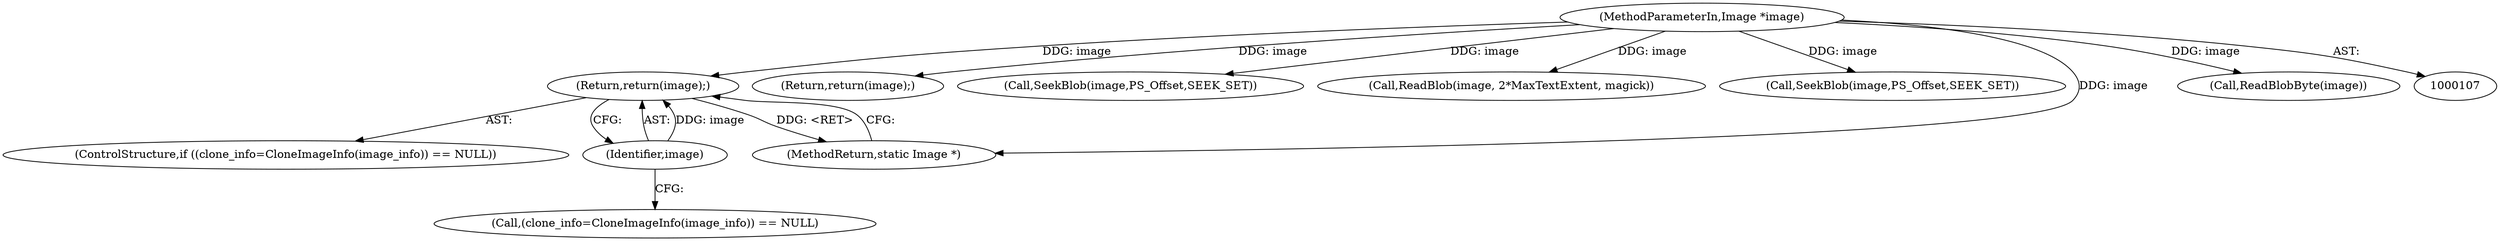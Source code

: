 digraph "0_ImageMagick_d23beebe7b1179fb75db1e85fbca3100e49593d9@pointer" {
"1000127" [label="(Return,return(image);)"];
"1000128" [label="(Identifier,image)"];
"1000108" [label="(MethodParameterIn,Image *image)"];
"1000326" [label="(Return,return(image);)"];
"1000159" [label="(Call,SeekBlob(image,PS_Offset,SEEK_SET))"];
"1000127" [label="(Return,return(image);)"];
"1000165" [label="(Call,ReadBlob(image, 2*MaxTextExtent, magick))"];
"1000173" [label="(Call,SeekBlob(image,PS_Offset,SEEK_SET))"];
"1000128" [label="(Identifier,image)"];
"1000120" [label="(ControlStructure,if ((clone_info=CloneImageInfo(image_info)) == NULL))"];
"1000328" [label="(MethodReturn,static Image *)"];
"1000186" [label="(Call,ReadBlobByte(image))"];
"1000121" [label="(Call,(clone_info=CloneImageInfo(image_info)) == NULL)"];
"1000108" [label="(MethodParameterIn,Image *image)"];
"1000127" -> "1000120"  [label="AST: "];
"1000127" -> "1000128"  [label="CFG: "];
"1000128" -> "1000127"  [label="AST: "];
"1000328" -> "1000127"  [label="CFG: "];
"1000127" -> "1000328"  [label="DDG: <RET>"];
"1000128" -> "1000127"  [label="DDG: image"];
"1000108" -> "1000127"  [label="DDG: image"];
"1000128" -> "1000121"  [label="CFG: "];
"1000108" -> "1000107"  [label="AST: "];
"1000108" -> "1000328"  [label="DDG: image"];
"1000108" -> "1000159"  [label="DDG: image"];
"1000108" -> "1000165"  [label="DDG: image"];
"1000108" -> "1000173"  [label="DDG: image"];
"1000108" -> "1000186"  [label="DDG: image"];
"1000108" -> "1000326"  [label="DDG: image"];
}

